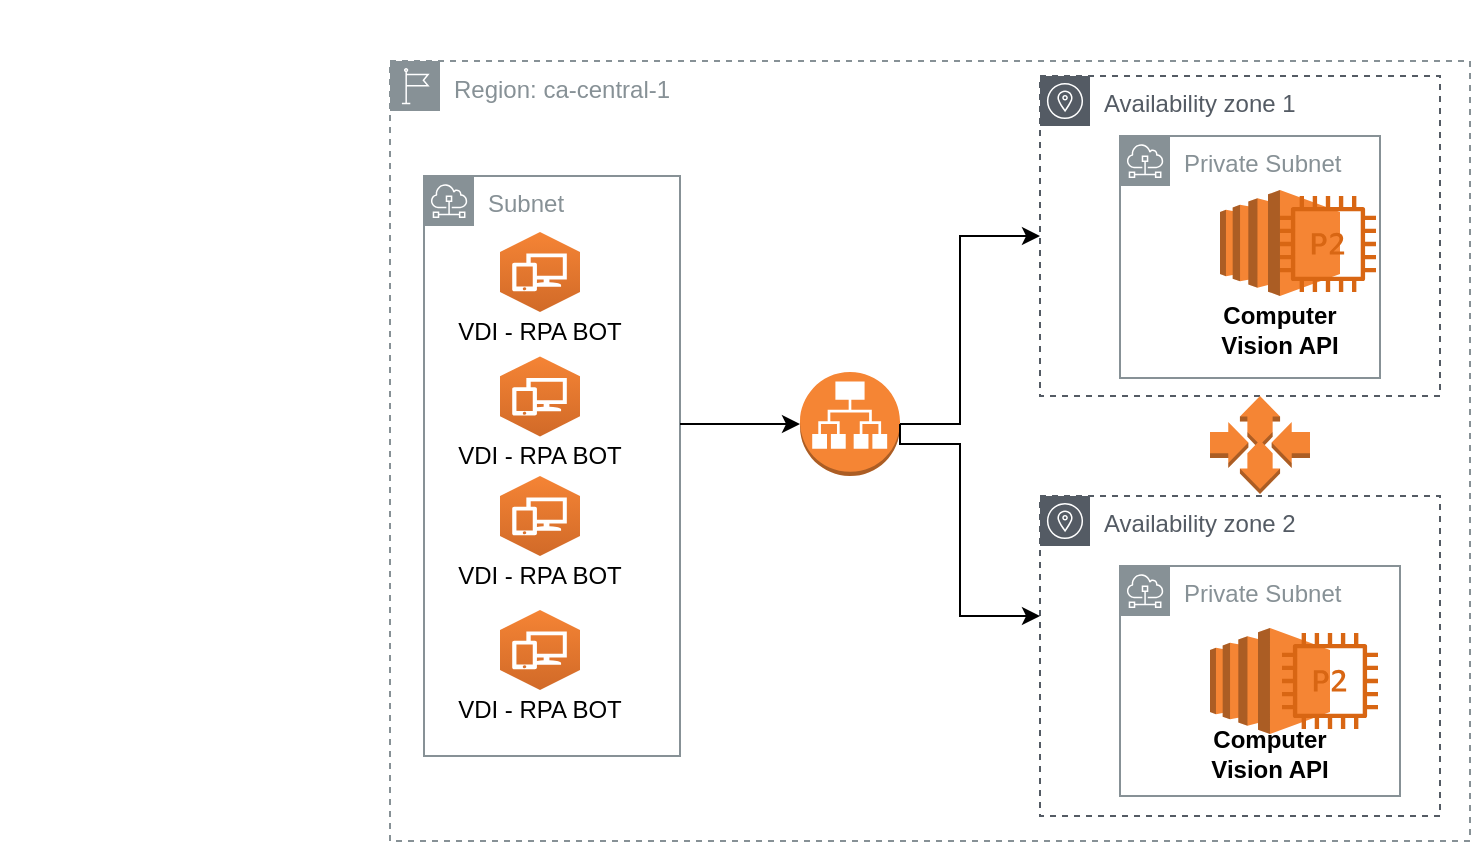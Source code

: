 <mxfile version="11.0.8" type="github"><diagram id="ENqTTsUW6SCH-7GHE-1y" name="Page-1"><mxGraphModel dx="1888" dy="550" grid="1" gridSize="10" guides="1" tooltips="1" connect="1" arrows="1" fold="1" page="1" pageScale="1" pageWidth="850" pageHeight="1100" math="0" shadow="0"><root><mxCell id="0"/><mxCell id="1" parent="0"/><mxCell id="J7i1ZPE8yuRMz_UmtfwT-4" value="Availability zone 2" style="outlineConnect=0;gradientColor=none;html=1;whiteSpace=wrap;fontSize=12;fontStyle=0;shape=mxgraph.aws4.group;grIcon=mxgraph.aws4.group_availability_zone;strokeColor=#545B64;fillColor=none;verticalAlign=top;align=left;spacingLeft=30;fontColor=#545B64;dashed=1;" vertex="1" parent="1"><mxGeometry x="400" y="310" width="200" height="160" as="geometry"/></mxCell><mxCell id="J7i1ZPE8yuRMz_UmtfwT-1" value="Region: ca-central-1" style="outlineConnect=0;gradientColor=none;html=1;whiteSpace=wrap;fontSize=12;fontStyle=0;shape=mxgraph.aws4.group;grIcon=mxgraph.aws4.group_region;strokeColor=#879196;fillColor=none;verticalAlign=top;align=left;spacingLeft=30;fontColor=#879196;dashed=1;" vertex="1" parent="1"><mxGeometry x="75" y="92.5" width="540" height="390" as="geometry"/></mxCell><mxCell id="J7i1ZPE8yuRMz_UmtfwT-22" value="Private Subnet" style="outlineConnect=0;gradientColor=none;html=1;whiteSpace=wrap;fontSize=12;fontStyle=0;shape=mxgraph.aws4.group;grIcon=mxgraph.aws4.group_subnet;strokeColor=#879196;fillColor=none;verticalAlign=top;align=left;spacingLeft=30;fontColor=#879196;dashed=0;" vertex="1" parent="1"><mxGeometry x="440" y="345" width="140" height="115" as="geometry"/></mxCell><mxCell id="J7i1ZPE8yuRMz_UmtfwT-20" value="Subnet" style="outlineConnect=0;gradientColor=none;html=1;whiteSpace=wrap;fontSize=12;fontStyle=0;shape=mxgraph.aws4.group;grIcon=mxgraph.aws4.group_subnet;strokeColor=#879196;fillColor=none;verticalAlign=top;align=left;spacingLeft=30;fontColor=#879196;dashed=0;" vertex="1" parent="1"><mxGeometry x="92" y="150" width="128" height="290" as="geometry"/></mxCell><mxCell id="J7i1ZPE8yuRMz_UmtfwT-2" value="Availability zone 1" style="outlineConnect=0;gradientColor=none;html=1;whiteSpace=wrap;fontSize=12;fontStyle=0;shape=mxgraph.aws4.group;grIcon=mxgraph.aws4.group_availability_zone;strokeColor=#545B64;fillColor=none;verticalAlign=top;align=left;spacingLeft=30;fontColor=#545B64;dashed=1;" vertex="1" parent="1"><mxGeometry x="400" y="100" width="200" height="160" as="geometry"/></mxCell><mxCell id="J7i1ZPE8yuRMz_UmtfwT-21" value="Private Subnet" style="outlineConnect=0;gradientColor=none;html=1;whiteSpace=wrap;fontSize=12;fontStyle=0;shape=mxgraph.aws4.group;grIcon=mxgraph.aws4.group_subnet;strokeColor=#879196;fillColor=none;verticalAlign=top;align=left;spacingLeft=30;fontColor=#879196;dashed=0;" vertex="1" parent="1"><mxGeometry x="440" y="130" width="130" height="121" as="geometry"/></mxCell><mxCell id="J7i1ZPE8yuRMz_UmtfwT-5" value="" style="outlineConnect=0;dashed=0;verticalLabelPosition=bottom;verticalAlign=top;align=center;html=1;shape=mxgraph.aws3.auto_scaling;fillColor=#F58534;gradientColor=none;" vertex="1" parent="1"><mxGeometry x="485" y="260" width="50" height="49" as="geometry"/></mxCell><mxCell id="J7i1ZPE8yuRMz_UmtfwT-12" style="edgeStyle=orthogonalEdgeStyle;rounded=0;orthogonalLoop=1;jettySize=auto;html=1;exitX=1;exitY=0.5;exitDx=0;exitDy=0;exitPerimeter=0;" edge="1" parent="1" source="J7i1ZPE8yuRMz_UmtfwT-6" target="J7i1ZPE8yuRMz_UmtfwT-2"><mxGeometry relative="1" as="geometry"><Array as="points"><mxPoint x="360" y="274"/><mxPoint x="360" y="180"/></Array></mxGeometry></mxCell><mxCell id="J7i1ZPE8yuRMz_UmtfwT-6" value="" style="outlineConnect=0;dashed=0;verticalLabelPosition=bottom;verticalAlign=top;align=center;html=1;shape=mxgraph.aws3.application_load_balancer;fillColor=#F58534;gradientColor=none;" vertex="1" parent="1"><mxGeometry x="280" y="248" width="50" height="52" as="geometry"/></mxCell><mxCell id="J7i1ZPE8yuRMz_UmtfwT-7" value="" style="outlineConnect=0;dashed=0;verticalLabelPosition=bottom;verticalAlign=top;align=center;html=1;shape=mxgraph.aws3.ec2;fillColor=#F58534;gradientColor=none;" vertex="1" parent="1"><mxGeometry x="490" y="157" width="60" height="53" as="geometry"/></mxCell><mxCell id="J7i1ZPE8yuRMz_UmtfwT-18" style="edgeStyle=orthogonalEdgeStyle;rounded=0;orthogonalLoop=1;jettySize=auto;html=1;" edge="1" parent="1" source="J7i1ZPE8yuRMz_UmtfwT-20" target="J7i1ZPE8yuRMz_UmtfwT-6"><mxGeometry relative="1" as="geometry"><mxPoint x="230" y="274" as="sourcePoint"/><Array as="points"><mxPoint x="240" y="274"/><mxPoint x="240" y="274"/></Array></mxGeometry></mxCell><mxCell id="J7i1ZPE8yuRMz_UmtfwT-14" style="edgeStyle=orthogonalEdgeStyle;rounded=0;orthogonalLoop=1;jettySize=auto;html=1;exitX=1;exitY=0.5;exitDx=0;exitDy=0;exitPerimeter=0;" edge="1" parent="1" source="J7i1ZPE8yuRMz_UmtfwT-6" target="J7i1ZPE8yuRMz_UmtfwT-4"><mxGeometry relative="1" as="geometry"><mxPoint x="340" y="284" as="sourcePoint"/><mxPoint x="410" y="190" as="targetPoint"/><Array as="points"><mxPoint x="330" y="284"/><mxPoint x="360" y="284"/><mxPoint x="360" y="370"/></Array></mxGeometry></mxCell><mxCell id="J7i1ZPE8yuRMz_UmtfwT-16" value="&lt;b&gt;Computer Vision API&lt;/b&gt;" style="text;html=1;strokeColor=none;fillColor=none;align=center;verticalAlign=middle;whiteSpace=wrap;rounded=0;" vertex="1" parent="1"><mxGeometry x="480" y="217" width="80" height="20" as="geometry"/></mxCell><mxCell id="J7i1ZPE8yuRMz_UmtfwT-25" value="" style="outlineConnect=0;fontColor=#232F3E;gradientColor=none;fillColor=#D86613;strokeColor=none;dashed=0;verticalLabelPosition=bottom;verticalAlign=top;align=center;html=1;fontSize=12;fontStyle=0;aspect=fixed;pointerEvents=1;shape=mxgraph.aws4.p2_instance;" vertex="1" parent="1"><mxGeometry x="520" y="160" width="48" height="48" as="geometry"/></mxCell><mxCell id="J7i1ZPE8yuRMz_UmtfwT-27" value="" style="group" vertex="1" connectable="0" parent="1"><mxGeometry x="475" y="376" width="140" height="106.5" as="geometry"/></mxCell><mxCell id="J7i1ZPE8yuRMz_UmtfwT-8" value="" style="outlineConnect=0;dashed=0;verticalLabelPosition=bottom;verticalAlign=top;align=center;html=1;shape=mxgraph.aws3.ec2;fillColor=#F58534;gradientColor=none;" vertex="1" parent="J7i1ZPE8yuRMz_UmtfwT-27"><mxGeometry x="10" width="60" height="53" as="geometry"/></mxCell><mxCell id="J7i1ZPE8yuRMz_UmtfwT-17" value="&lt;b&gt;Computer Vision API&lt;/b&gt;" style="text;html=1;strokeColor=none;fillColor=none;align=center;verticalAlign=middle;whiteSpace=wrap;rounded=0;" vertex="1" parent="J7i1ZPE8yuRMz_UmtfwT-27"><mxGeometry y="53" width="80" height="20" as="geometry"/></mxCell><mxCell id="J7i1ZPE8yuRMz_UmtfwT-26" value="" style="outlineConnect=0;fontColor=#232F3E;gradientColor=none;fillColor=#D86613;strokeColor=none;dashed=0;verticalLabelPosition=bottom;verticalAlign=top;align=center;html=1;fontSize=12;fontStyle=0;aspect=fixed;pointerEvents=1;shape=mxgraph.aws4.p2_instance;" vertex="1" parent="J7i1ZPE8yuRMz_UmtfwT-27"><mxGeometry x="46" y="2.5" width="48" height="48" as="geometry"/></mxCell><mxCell id="J7i1ZPE8yuRMz_UmtfwT-28" value="" style="shape=image;html=1;verticalAlign=top;verticalLabelPosition=bottom;labelBackgroundColor=#ffffff;imageAspect=0;aspect=fixed;image=https://cdn4.iconfinder.com/data/icons/vector-brand-logos/40/AWS-128.png" vertex="1" parent="1"><mxGeometry x="77" y="62.5" width="30" height="30" as="geometry"/></mxCell><mxCell id="J7i1ZPE8yuRMz_UmtfwT-31" value="" style="group" vertex="1" connectable="0" parent="1"><mxGeometry x="-120" y="285" width="90" height="60" as="geometry"/></mxCell><mxCell id="J7i1ZPE8yuRMz_UmtfwT-32" value="" style="group" vertex="1" connectable="0" parent="J7i1ZPE8yuRMz_UmtfwT-31"><mxGeometry x="225" y="82" width="90" height="60" as="geometry"/></mxCell><mxCell id="J7i1ZPE8yuRMz_UmtfwT-29" value="" style="outlineConnect=0;dashed=0;verticalLabelPosition=bottom;verticalAlign=top;align=center;html=1;shape=mxgraph.aws3.workspaces;fillColor=#D16A28;gradientColor=#F58435;gradientDirection=north;" vertex="1" parent="J7i1ZPE8yuRMz_UmtfwT-32"><mxGeometry x="25" width="40" height="40" as="geometry"/></mxCell><mxCell id="J7i1ZPE8yuRMz_UmtfwT-30" value="VDI - RPA BOT" style="text;html=1;strokeColor=none;fillColor=none;align=center;verticalAlign=middle;whiteSpace=wrap;rounded=0;" vertex="1" parent="J7i1ZPE8yuRMz_UmtfwT-32"><mxGeometry y="40" width="90" height="20" as="geometry"/></mxCell><mxCell id="J7i1ZPE8yuRMz_UmtfwT-33" value="" style="group" vertex="1" connectable="0" parent="1"><mxGeometry x="105" y="300" width="90" height="60" as="geometry"/></mxCell><mxCell id="J7i1ZPE8yuRMz_UmtfwT-34" value="" style="outlineConnect=0;dashed=0;verticalLabelPosition=bottom;verticalAlign=top;align=center;html=1;shape=mxgraph.aws3.workspaces;fillColor=#D16A28;gradientColor=#F58435;gradientDirection=north;" vertex="1" parent="J7i1ZPE8yuRMz_UmtfwT-33"><mxGeometry x="25" width="40" height="40" as="geometry"/></mxCell><mxCell id="J7i1ZPE8yuRMz_UmtfwT-35" value="VDI - RPA BOT" style="text;html=1;strokeColor=none;fillColor=none;align=center;verticalAlign=middle;whiteSpace=wrap;rounded=0;" vertex="1" parent="J7i1ZPE8yuRMz_UmtfwT-33"><mxGeometry y="40" width="90" height="20" as="geometry"/></mxCell><mxCell id="J7i1ZPE8yuRMz_UmtfwT-36" value="" style="group" vertex="1" connectable="0" parent="1"><mxGeometry x="105" y="178" width="90" height="60" as="geometry"/></mxCell><mxCell id="J7i1ZPE8yuRMz_UmtfwT-37" value="" style="outlineConnect=0;dashed=0;verticalLabelPosition=bottom;verticalAlign=top;align=center;html=1;shape=mxgraph.aws3.workspaces;fillColor=#D16A28;gradientColor=#F58435;gradientDirection=north;" vertex="1" parent="J7i1ZPE8yuRMz_UmtfwT-36"><mxGeometry x="25" width="40" height="40" as="geometry"/></mxCell><mxCell id="J7i1ZPE8yuRMz_UmtfwT-38" value="VDI - RPA BOT" style="text;html=1;strokeColor=none;fillColor=none;align=center;verticalAlign=middle;whiteSpace=wrap;rounded=0;" vertex="1" parent="J7i1ZPE8yuRMz_UmtfwT-36"><mxGeometry y="40" width="90" height="20" as="geometry"/></mxCell><mxCell id="J7i1ZPE8yuRMz_UmtfwT-39" value="" style="group" vertex="1" connectable="0" parent="1"><mxGeometry x="105" y="240.2" width="90" height="60" as="geometry"/></mxCell><mxCell id="J7i1ZPE8yuRMz_UmtfwT-40" value="" style="outlineConnect=0;dashed=0;verticalLabelPosition=bottom;verticalAlign=top;align=center;html=1;shape=mxgraph.aws3.workspaces;fillColor=#D16A28;gradientColor=#F58435;gradientDirection=north;" vertex="1" parent="J7i1ZPE8yuRMz_UmtfwT-39"><mxGeometry x="25" width="40" height="40" as="geometry"/></mxCell><mxCell id="J7i1ZPE8yuRMz_UmtfwT-41" value="VDI - RPA BOT" style="text;html=1;strokeColor=none;fillColor=none;align=center;verticalAlign=middle;whiteSpace=wrap;rounded=0;" vertex="1" parent="J7i1ZPE8yuRMz_UmtfwT-39"><mxGeometry y="40" width="90" height="20" as="geometry"/></mxCell></root></mxGraphModel></diagram></mxfile>